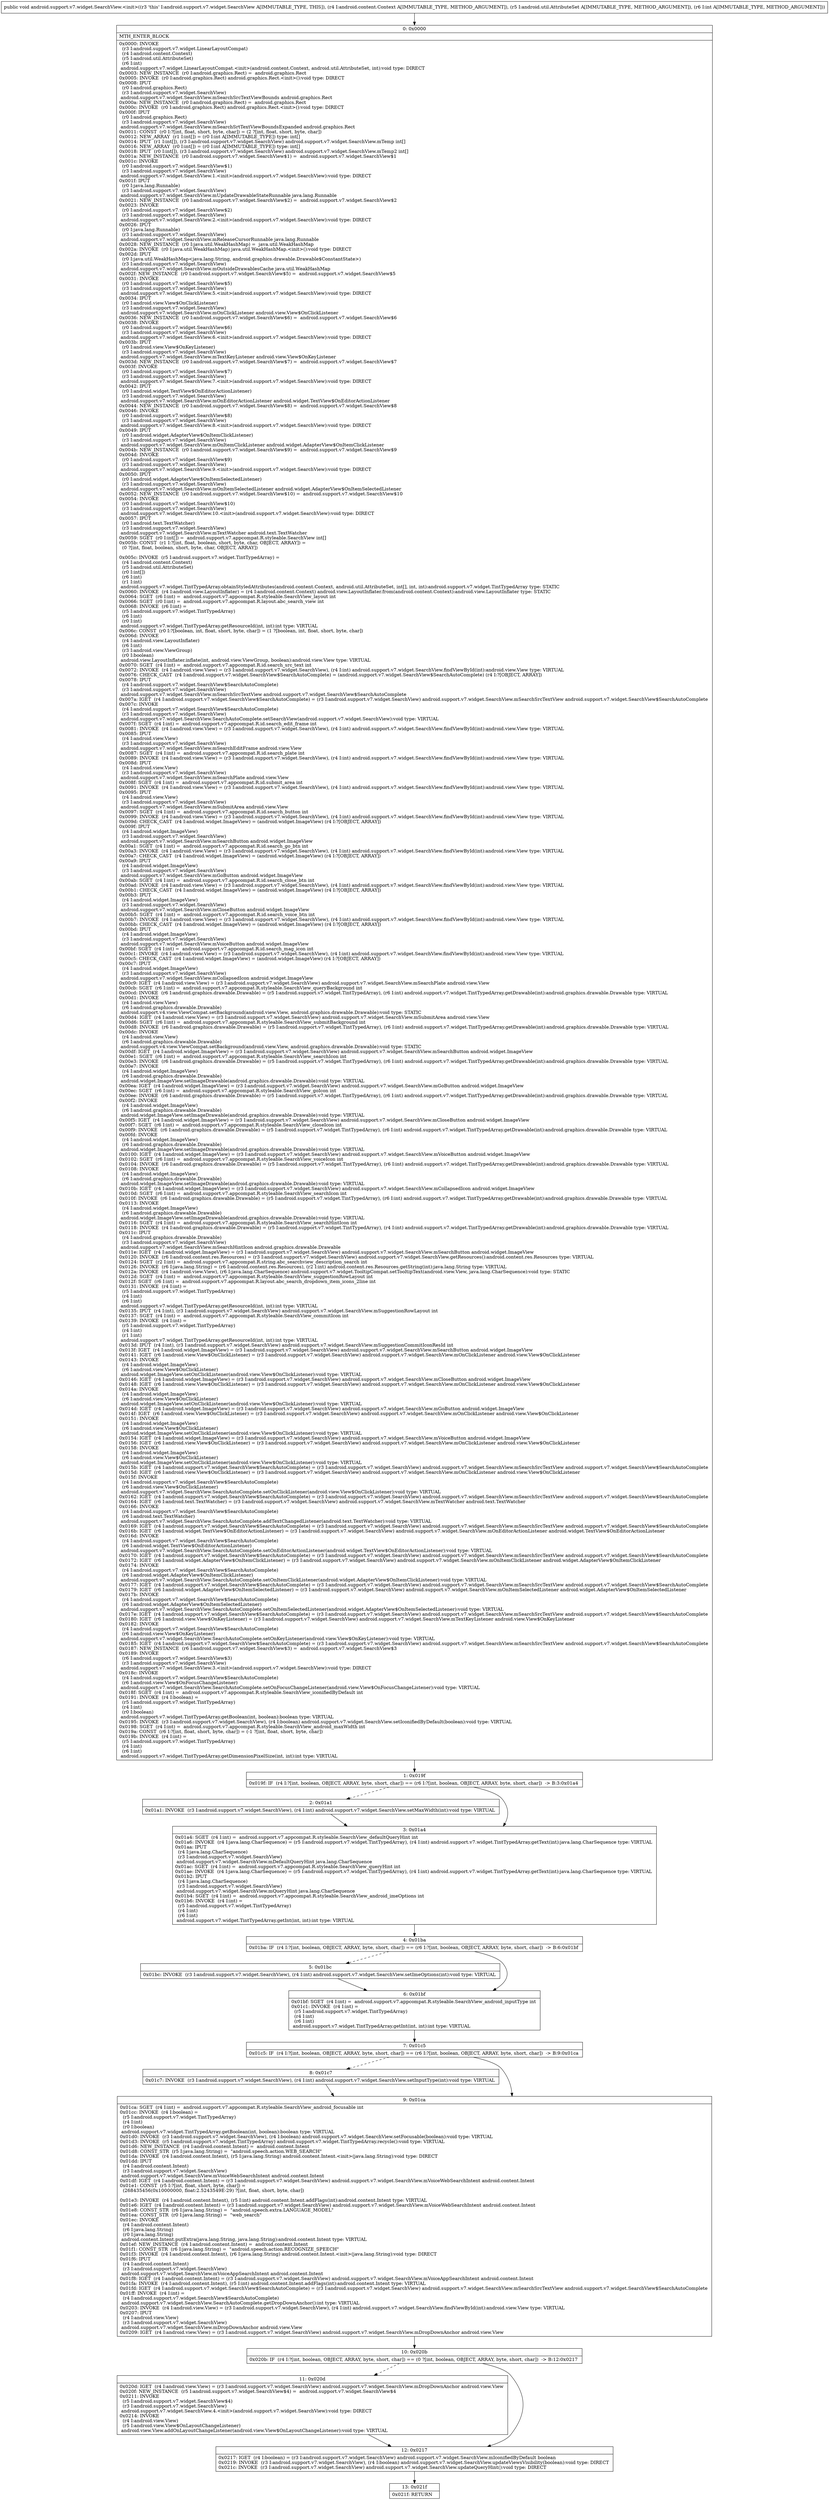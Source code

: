 digraph "CFG forandroid.support.v7.widget.SearchView.\<init\>(Landroid\/content\/Context;Landroid\/util\/AttributeSet;I)V" {
Node_0 [shape=record,label="{0\:\ 0x0000|MTH_ENTER_BLOCK\l|0x0000: INVOKE  \l  (r3 I:android.support.v7.widget.LinearLayoutCompat)\l  (r4 I:android.content.Context)\l  (r5 I:android.util.AttributeSet)\l  (r6 I:int)\l android.support.v7.widget.LinearLayoutCompat.\<init\>(android.content.Context, android.util.AttributeSet, int):void type: DIRECT \l0x0003: NEW_INSTANCE  (r0 I:android.graphics.Rect) =  android.graphics.Rect \l0x0005: INVOKE  (r0 I:android.graphics.Rect) android.graphics.Rect.\<init\>():void type: DIRECT \l0x0008: IPUT  \l  (r0 I:android.graphics.Rect)\l  (r3 I:android.support.v7.widget.SearchView)\l android.support.v7.widget.SearchView.mSearchSrcTextViewBounds android.graphics.Rect \l0x000a: NEW_INSTANCE  (r0 I:android.graphics.Rect) =  android.graphics.Rect \l0x000c: INVOKE  (r0 I:android.graphics.Rect) android.graphics.Rect.\<init\>():void type: DIRECT \l0x000f: IPUT  \l  (r0 I:android.graphics.Rect)\l  (r3 I:android.support.v7.widget.SearchView)\l android.support.v7.widget.SearchView.mSearchSrtTextViewBoundsExpanded android.graphics.Rect \l0x0011: CONST  (r0 I:?[int, float, short, byte, char]) = (2 ?[int, float, short, byte, char]) \l0x0012: NEW_ARRAY  (r1 I:int[]) = (r0 I:int A[IMMUTABLE_TYPE]) type: int[] \l0x0014: IPUT  (r1 I:int[]), (r3 I:android.support.v7.widget.SearchView) android.support.v7.widget.SearchView.mTemp int[] \l0x0016: NEW_ARRAY  (r0 I:int[]) = (r0 I:int A[IMMUTABLE_TYPE]) type: int[] \l0x0018: IPUT  (r0 I:int[]), (r3 I:android.support.v7.widget.SearchView) android.support.v7.widget.SearchView.mTemp2 int[] \l0x001a: NEW_INSTANCE  (r0 I:android.support.v7.widget.SearchView$1) =  android.support.v7.widget.SearchView$1 \l0x001c: INVOKE  \l  (r0 I:android.support.v7.widget.SearchView$1)\l  (r3 I:android.support.v7.widget.SearchView)\l android.support.v7.widget.SearchView.1.\<init\>(android.support.v7.widget.SearchView):void type: DIRECT \l0x001f: IPUT  \l  (r0 I:java.lang.Runnable)\l  (r3 I:android.support.v7.widget.SearchView)\l android.support.v7.widget.SearchView.mUpdateDrawableStateRunnable java.lang.Runnable \l0x0021: NEW_INSTANCE  (r0 I:android.support.v7.widget.SearchView$2) =  android.support.v7.widget.SearchView$2 \l0x0023: INVOKE  \l  (r0 I:android.support.v7.widget.SearchView$2)\l  (r3 I:android.support.v7.widget.SearchView)\l android.support.v7.widget.SearchView.2.\<init\>(android.support.v7.widget.SearchView):void type: DIRECT \l0x0026: IPUT  \l  (r0 I:java.lang.Runnable)\l  (r3 I:android.support.v7.widget.SearchView)\l android.support.v7.widget.SearchView.mReleaseCursorRunnable java.lang.Runnable \l0x0028: NEW_INSTANCE  (r0 I:java.util.WeakHashMap) =  java.util.WeakHashMap \l0x002a: INVOKE  (r0 I:java.util.WeakHashMap) java.util.WeakHashMap.\<init\>():void type: DIRECT \l0x002d: IPUT  \l  (r0 I:java.util.WeakHashMap\<java.lang.String, android.graphics.drawable.Drawable$ConstantState\>)\l  (r3 I:android.support.v7.widget.SearchView)\l android.support.v7.widget.SearchView.mOutsideDrawablesCache java.util.WeakHashMap \l0x002f: NEW_INSTANCE  (r0 I:android.support.v7.widget.SearchView$5) =  android.support.v7.widget.SearchView$5 \l0x0031: INVOKE  \l  (r0 I:android.support.v7.widget.SearchView$5)\l  (r3 I:android.support.v7.widget.SearchView)\l android.support.v7.widget.SearchView.5.\<init\>(android.support.v7.widget.SearchView):void type: DIRECT \l0x0034: IPUT  \l  (r0 I:android.view.View$OnClickListener)\l  (r3 I:android.support.v7.widget.SearchView)\l android.support.v7.widget.SearchView.mOnClickListener android.view.View$OnClickListener \l0x0036: NEW_INSTANCE  (r0 I:android.support.v7.widget.SearchView$6) =  android.support.v7.widget.SearchView$6 \l0x0038: INVOKE  \l  (r0 I:android.support.v7.widget.SearchView$6)\l  (r3 I:android.support.v7.widget.SearchView)\l android.support.v7.widget.SearchView.6.\<init\>(android.support.v7.widget.SearchView):void type: DIRECT \l0x003b: IPUT  \l  (r0 I:android.view.View$OnKeyListener)\l  (r3 I:android.support.v7.widget.SearchView)\l android.support.v7.widget.SearchView.mTextKeyListener android.view.View$OnKeyListener \l0x003d: NEW_INSTANCE  (r0 I:android.support.v7.widget.SearchView$7) =  android.support.v7.widget.SearchView$7 \l0x003f: INVOKE  \l  (r0 I:android.support.v7.widget.SearchView$7)\l  (r3 I:android.support.v7.widget.SearchView)\l android.support.v7.widget.SearchView.7.\<init\>(android.support.v7.widget.SearchView):void type: DIRECT \l0x0042: IPUT  \l  (r0 I:android.widget.TextView$OnEditorActionListener)\l  (r3 I:android.support.v7.widget.SearchView)\l android.support.v7.widget.SearchView.mOnEditorActionListener android.widget.TextView$OnEditorActionListener \l0x0044: NEW_INSTANCE  (r0 I:android.support.v7.widget.SearchView$8) =  android.support.v7.widget.SearchView$8 \l0x0046: INVOKE  \l  (r0 I:android.support.v7.widget.SearchView$8)\l  (r3 I:android.support.v7.widget.SearchView)\l android.support.v7.widget.SearchView.8.\<init\>(android.support.v7.widget.SearchView):void type: DIRECT \l0x0049: IPUT  \l  (r0 I:android.widget.AdapterView$OnItemClickListener)\l  (r3 I:android.support.v7.widget.SearchView)\l android.support.v7.widget.SearchView.mOnItemClickListener android.widget.AdapterView$OnItemClickListener \l0x004b: NEW_INSTANCE  (r0 I:android.support.v7.widget.SearchView$9) =  android.support.v7.widget.SearchView$9 \l0x004d: INVOKE  \l  (r0 I:android.support.v7.widget.SearchView$9)\l  (r3 I:android.support.v7.widget.SearchView)\l android.support.v7.widget.SearchView.9.\<init\>(android.support.v7.widget.SearchView):void type: DIRECT \l0x0050: IPUT  \l  (r0 I:android.widget.AdapterView$OnItemSelectedListener)\l  (r3 I:android.support.v7.widget.SearchView)\l android.support.v7.widget.SearchView.mOnItemSelectedListener android.widget.AdapterView$OnItemSelectedListener \l0x0052: NEW_INSTANCE  (r0 I:android.support.v7.widget.SearchView$10) =  android.support.v7.widget.SearchView$10 \l0x0054: INVOKE  \l  (r0 I:android.support.v7.widget.SearchView$10)\l  (r3 I:android.support.v7.widget.SearchView)\l android.support.v7.widget.SearchView.10.\<init\>(android.support.v7.widget.SearchView):void type: DIRECT \l0x0057: IPUT  \l  (r0 I:android.text.TextWatcher)\l  (r3 I:android.support.v7.widget.SearchView)\l android.support.v7.widget.SearchView.mTextWatcher android.text.TextWatcher \l0x0059: SGET  (r0 I:int[]) =  android.support.v7.appcompat.R.styleable.SearchView int[] \l0x005b: CONST  (r1 I:?[int, float, boolean, short, byte, char, OBJECT, ARRAY]) = \l  (0 ?[int, float, boolean, short, byte, char, OBJECT, ARRAY])\l \l0x005c: INVOKE  (r5 I:android.support.v7.widget.TintTypedArray) = \l  (r4 I:android.content.Context)\l  (r5 I:android.util.AttributeSet)\l  (r0 I:int[])\l  (r6 I:int)\l  (r1 I:int)\l android.support.v7.widget.TintTypedArray.obtainStyledAttributes(android.content.Context, android.util.AttributeSet, int[], int, int):android.support.v7.widget.TintTypedArray type: STATIC \l0x0060: INVOKE  (r4 I:android.view.LayoutInflater) = (r4 I:android.content.Context) android.view.LayoutInflater.from(android.content.Context):android.view.LayoutInflater type: STATIC \l0x0064: SGET  (r6 I:int) =  android.support.v7.appcompat.R.styleable.SearchView_layout int \l0x0066: SGET  (r0 I:int) =  android.support.v7.appcompat.R.layout.abc_search_view int \l0x0068: INVOKE  (r6 I:int) = \l  (r5 I:android.support.v7.widget.TintTypedArray)\l  (r6 I:int)\l  (r0 I:int)\l android.support.v7.widget.TintTypedArray.getResourceId(int, int):int type: VIRTUAL \l0x006c: CONST  (r0 I:?[boolean, int, float, short, byte, char]) = (1 ?[boolean, int, float, short, byte, char]) \l0x006d: INVOKE  \l  (r4 I:android.view.LayoutInflater)\l  (r6 I:int)\l  (r3 I:android.view.ViewGroup)\l  (r0 I:boolean)\l android.view.LayoutInflater.inflate(int, android.view.ViewGroup, boolean):android.view.View type: VIRTUAL \l0x0070: SGET  (r4 I:int) =  android.support.v7.appcompat.R.id.search_src_text int \l0x0072: INVOKE  (r4 I:android.view.View) = (r3 I:android.support.v7.widget.SearchView), (r4 I:int) android.support.v7.widget.SearchView.findViewById(int):android.view.View type: VIRTUAL \l0x0076: CHECK_CAST  (r4 I:android.support.v7.widget.SearchView$SearchAutoComplete) = (android.support.v7.widget.SearchView$SearchAutoComplete) (r4 I:?[OBJECT, ARRAY]) \l0x0078: IPUT  \l  (r4 I:android.support.v7.widget.SearchView$SearchAutoComplete)\l  (r3 I:android.support.v7.widget.SearchView)\l android.support.v7.widget.SearchView.mSearchSrcTextView android.support.v7.widget.SearchView$SearchAutoComplete \l0x007a: IGET  (r4 I:android.support.v7.widget.SearchView$SearchAutoComplete) = (r3 I:android.support.v7.widget.SearchView) android.support.v7.widget.SearchView.mSearchSrcTextView android.support.v7.widget.SearchView$SearchAutoComplete \l0x007c: INVOKE  \l  (r4 I:android.support.v7.widget.SearchView$SearchAutoComplete)\l  (r3 I:android.support.v7.widget.SearchView)\l android.support.v7.widget.SearchView.SearchAutoComplete.setSearchView(android.support.v7.widget.SearchView):void type: VIRTUAL \l0x007f: SGET  (r4 I:int) =  android.support.v7.appcompat.R.id.search_edit_frame int \l0x0081: INVOKE  (r4 I:android.view.View) = (r3 I:android.support.v7.widget.SearchView), (r4 I:int) android.support.v7.widget.SearchView.findViewById(int):android.view.View type: VIRTUAL \l0x0085: IPUT  \l  (r4 I:android.view.View)\l  (r3 I:android.support.v7.widget.SearchView)\l android.support.v7.widget.SearchView.mSearchEditFrame android.view.View \l0x0087: SGET  (r4 I:int) =  android.support.v7.appcompat.R.id.search_plate int \l0x0089: INVOKE  (r4 I:android.view.View) = (r3 I:android.support.v7.widget.SearchView), (r4 I:int) android.support.v7.widget.SearchView.findViewById(int):android.view.View type: VIRTUAL \l0x008d: IPUT  \l  (r4 I:android.view.View)\l  (r3 I:android.support.v7.widget.SearchView)\l android.support.v7.widget.SearchView.mSearchPlate android.view.View \l0x008f: SGET  (r4 I:int) =  android.support.v7.appcompat.R.id.submit_area int \l0x0091: INVOKE  (r4 I:android.view.View) = (r3 I:android.support.v7.widget.SearchView), (r4 I:int) android.support.v7.widget.SearchView.findViewById(int):android.view.View type: VIRTUAL \l0x0095: IPUT  \l  (r4 I:android.view.View)\l  (r3 I:android.support.v7.widget.SearchView)\l android.support.v7.widget.SearchView.mSubmitArea android.view.View \l0x0097: SGET  (r4 I:int) =  android.support.v7.appcompat.R.id.search_button int \l0x0099: INVOKE  (r4 I:android.view.View) = (r3 I:android.support.v7.widget.SearchView), (r4 I:int) android.support.v7.widget.SearchView.findViewById(int):android.view.View type: VIRTUAL \l0x009d: CHECK_CAST  (r4 I:android.widget.ImageView) = (android.widget.ImageView) (r4 I:?[OBJECT, ARRAY]) \l0x009f: IPUT  \l  (r4 I:android.widget.ImageView)\l  (r3 I:android.support.v7.widget.SearchView)\l android.support.v7.widget.SearchView.mSearchButton android.widget.ImageView \l0x00a1: SGET  (r4 I:int) =  android.support.v7.appcompat.R.id.search_go_btn int \l0x00a3: INVOKE  (r4 I:android.view.View) = (r3 I:android.support.v7.widget.SearchView), (r4 I:int) android.support.v7.widget.SearchView.findViewById(int):android.view.View type: VIRTUAL \l0x00a7: CHECK_CAST  (r4 I:android.widget.ImageView) = (android.widget.ImageView) (r4 I:?[OBJECT, ARRAY]) \l0x00a9: IPUT  \l  (r4 I:android.widget.ImageView)\l  (r3 I:android.support.v7.widget.SearchView)\l android.support.v7.widget.SearchView.mGoButton android.widget.ImageView \l0x00ab: SGET  (r4 I:int) =  android.support.v7.appcompat.R.id.search_close_btn int \l0x00ad: INVOKE  (r4 I:android.view.View) = (r3 I:android.support.v7.widget.SearchView), (r4 I:int) android.support.v7.widget.SearchView.findViewById(int):android.view.View type: VIRTUAL \l0x00b1: CHECK_CAST  (r4 I:android.widget.ImageView) = (android.widget.ImageView) (r4 I:?[OBJECT, ARRAY]) \l0x00b3: IPUT  \l  (r4 I:android.widget.ImageView)\l  (r3 I:android.support.v7.widget.SearchView)\l android.support.v7.widget.SearchView.mCloseButton android.widget.ImageView \l0x00b5: SGET  (r4 I:int) =  android.support.v7.appcompat.R.id.search_voice_btn int \l0x00b7: INVOKE  (r4 I:android.view.View) = (r3 I:android.support.v7.widget.SearchView), (r4 I:int) android.support.v7.widget.SearchView.findViewById(int):android.view.View type: VIRTUAL \l0x00bb: CHECK_CAST  (r4 I:android.widget.ImageView) = (android.widget.ImageView) (r4 I:?[OBJECT, ARRAY]) \l0x00bd: IPUT  \l  (r4 I:android.widget.ImageView)\l  (r3 I:android.support.v7.widget.SearchView)\l android.support.v7.widget.SearchView.mVoiceButton android.widget.ImageView \l0x00bf: SGET  (r4 I:int) =  android.support.v7.appcompat.R.id.search_mag_icon int \l0x00c1: INVOKE  (r4 I:android.view.View) = (r3 I:android.support.v7.widget.SearchView), (r4 I:int) android.support.v7.widget.SearchView.findViewById(int):android.view.View type: VIRTUAL \l0x00c5: CHECK_CAST  (r4 I:android.widget.ImageView) = (android.widget.ImageView) (r4 I:?[OBJECT, ARRAY]) \l0x00c7: IPUT  \l  (r4 I:android.widget.ImageView)\l  (r3 I:android.support.v7.widget.SearchView)\l android.support.v7.widget.SearchView.mCollapsedIcon android.widget.ImageView \l0x00c9: IGET  (r4 I:android.view.View) = (r3 I:android.support.v7.widget.SearchView) android.support.v7.widget.SearchView.mSearchPlate android.view.View \l0x00cb: SGET  (r6 I:int) =  android.support.v7.appcompat.R.styleable.SearchView_queryBackground int \l0x00cd: INVOKE  (r6 I:android.graphics.drawable.Drawable) = (r5 I:android.support.v7.widget.TintTypedArray), (r6 I:int) android.support.v7.widget.TintTypedArray.getDrawable(int):android.graphics.drawable.Drawable type: VIRTUAL \l0x00d1: INVOKE  \l  (r4 I:android.view.View)\l  (r6 I:android.graphics.drawable.Drawable)\l android.support.v4.view.ViewCompat.setBackground(android.view.View, android.graphics.drawable.Drawable):void type: STATIC \l0x00d4: IGET  (r4 I:android.view.View) = (r3 I:android.support.v7.widget.SearchView) android.support.v7.widget.SearchView.mSubmitArea android.view.View \l0x00d6: SGET  (r6 I:int) =  android.support.v7.appcompat.R.styleable.SearchView_submitBackground int \l0x00d8: INVOKE  (r6 I:android.graphics.drawable.Drawable) = (r5 I:android.support.v7.widget.TintTypedArray), (r6 I:int) android.support.v7.widget.TintTypedArray.getDrawable(int):android.graphics.drawable.Drawable type: VIRTUAL \l0x00dc: INVOKE  \l  (r4 I:android.view.View)\l  (r6 I:android.graphics.drawable.Drawable)\l android.support.v4.view.ViewCompat.setBackground(android.view.View, android.graphics.drawable.Drawable):void type: STATIC \l0x00df: IGET  (r4 I:android.widget.ImageView) = (r3 I:android.support.v7.widget.SearchView) android.support.v7.widget.SearchView.mSearchButton android.widget.ImageView \l0x00e1: SGET  (r6 I:int) =  android.support.v7.appcompat.R.styleable.SearchView_searchIcon int \l0x00e3: INVOKE  (r6 I:android.graphics.drawable.Drawable) = (r5 I:android.support.v7.widget.TintTypedArray), (r6 I:int) android.support.v7.widget.TintTypedArray.getDrawable(int):android.graphics.drawable.Drawable type: VIRTUAL \l0x00e7: INVOKE  \l  (r4 I:android.widget.ImageView)\l  (r6 I:android.graphics.drawable.Drawable)\l android.widget.ImageView.setImageDrawable(android.graphics.drawable.Drawable):void type: VIRTUAL \l0x00ea: IGET  (r4 I:android.widget.ImageView) = (r3 I:android.support.v7.widget.SearchView) android.support.v7.widget.SearchView.mGoButton android.widget.ImageView \l0x00ec: SGET  (r6 I:int) =  android.support.v7.appcompat.R.styleable.SearchView_goIcon int \l0x00ee: INVOKE  (r6 I:android.graphics.drawable.Drawable) = (r5 I:android.support.v7.widget.TintTypedArray), (r6 I:int) android.support.v7.widget.TintTypedArray.getDrawable(int):android.graphics.drawable.Drawable type: VIRTUAL \l0x00f2: INVOKE  \l  (r4 I:android.widget.ImageView)\l  (r6 I:android.graphics.drawable.Drawable)\l android.widget.ImageView.setImageDrawable(android.graphics.drawable.Drawable):void type: VIRTUAL \l0x00f5: IGET  (r4 I:android.widget.ImageView) = (r3 I:android.support.v7.widget.SearchView) android.support.v7.widget.SearchView.mCloseButton android.widget.ImageView \l0x00f7: SGET  (r6 I:int) =  android.support.v7.appcompat.R.styleable.SearchView_closeIcon int \l0x00f9: INVOKE  (r6 I:android.graphics.drawable.Drawable) = (r5 I:android.support.v7.widget.TintTypedArray), (r6 I:int) android.support.v7.widget.TintTypedArray.getDrawable(int):android.graphics.drawable.Drawable type: VIRTUAL \l0x00fd: INVOKE  \l  (r4 I:android.widget.ImageView)\l  (r6 I:android.graphics.drawable.Drawable)\l android.widget.ImageView.setImageDrawable(android.graphics.drawable.Drawable):void type: VIRTUAL \l0x0100: IGET  (r4 I:android.widget.ImageView) = (r3 I:android.support.v7.widget.SearchView) android.support.v7.widget.SearchView.mVoiceButton android.widget.ImageView \l0x0102: SGET  (r6 I:int) =  android.support.v7.appcompat.R.styleable.SearchView_voiceIcon int \l0x0104: INVOKE  (r6 I:android.graphics.drawable.Drawable) = (r5 I:android.support.v7.widget.TintTypedArray), (r6 I:int) android.support.v7.widget.TintTypedArray.getDrawable(int):android.graphics.drawable.Drawable type: VIRTUAL \l0x0108: INVOKE  \l  (r4 I:android.widget.ImageView)\l  (r6 I:android.graphics.drawable.Drawable)\l android.widget.ImageView.setImageDrawable(android.graphics.drawable.Drawable):void type: VIRTUAL \l0x010b: IGET  (r4 I:android.widget.ImageView) = (r3 I:android.support.v7.widget.SearchView) android.support.v7.widget.SearchView.mCollapsedIcon android.widget.ImageView \l0x010d: SGET  (r6 I:int) =  android.support.v7.appcompat.R.styleable.SearchView_searchIcon int \l0x010f: INVOKE  (r6 I:android.graphics.drawable.Drawable) = (r5 I:android.support.v7.widget.TintTypedArray), (r6 I:int) android.support.v7.widget.TintTypedArray.getDrawable(int):android.graphics.drawable.Drawable type: VIRTUAL \l0x0113: INVOKE  \l  (r4 I:android.widget.ImageView)\l  (r6 I:android.graphics.drawable.Drawable)\l android.widget.ImageView.setImageDrawable(android.graphics.drawable.Drawable):void type: VIRTUAL \l0x0116: SGET  (r4 I:int) =  android.support.v7.appcompat.R.styleable.SearchView_searchHintIcon int \l0x0118: INVOKE  (r4 I:android.graphics.drawable.Drawable) = (r5 I:android.support.v7.widget.TintTypedArray), (r4 I:int) android.support.v7.widget.TintTypedArray.getDrawable(int):android.graphics.drawable.Drawable type: VIRTUAL \l0x011c: IPUT  \l  (r4 I:android.graphics.drawable.Drawable)\l  (r3 I:android.support.v7.widget.SearchView)\l android.support.v7.widget.SearchView.mSearchHintIcon android.graphics.drawable.Drawable \l0x011e: IGET  (r4 I:android.widget.ImageView) = (r3 I:android.support.v7.widget.SearchView) android.support.v7.widget.SearchView.mSearchButton android.widget.ImageView \l0x0120: INVOKE  (r6 I:android.content.res.Resources) = (r3 I:android.support.v7.widget.SearchView) android.support.v7.widget.SearchView.getResources():android.content.res.Resources type: VIRTUAL \l0x0124: SGET  (r2 I:int) =  android.support.v7.appcompat.R.string.abc_searchview_description_search int \l0x0126: INVOKE  (r6 I:java.lang.String) = (r6 I:android.content.res.Resources), (r2 I:int) android.content.res.Resources.getString(int):java.lang.String type: VIRTUAL \l0x012a: INVOKE  (r4 I:android.view.View), (r6 I:java.lang.CharSequence) android.support.v7.widget.TooltipCompat.setTooltipText(android.view.View, java.lang.CharSequence):void type: STATIC \l0x012d: SGET  (r4 I:int) =  android.support.v7.appcompat.R.styleable.SearchView_suggestionRowLayout int \l0x012f: SGET  (r6 I:int) =  android.support.v7.appcompat.R.layout.abc_search_dropdown_item_icons_2line int \l0x0131: INVOKE  (r4 I:int) = \l  (r5 I:android.support.v7.widget.TintTypedArray)\l  (r4 I:int)\l  (r6 I:int)\l android.support.v7.widget.TintTypedArray.getResourceId(int, int):int type: VIRTUAL \l0x0135: IPUT  (r4 I:int), (r3 I:android.support.v7.widget.SearchView) android.support.v7.widget.SearchView.mSuggestionRowLayout int \l0x0137: SGET  (r4 I:int) =  android.support.v7.appcompat.R.styleable.SearchView_commitIcon int \l0x0139: INVOKE  (r4 I:int) = \l  (r5 I:android.support.v7.widget.TintTypedArray)\l  (r4 I:int)\l  (r1 I:int)\l android.support.v7.widget.TintTypedArray.getResourceId(int, int):int type: VIRTUAL \l0x013d: IPUT  (r4 I:int), (r3 I:android.support.v7.widget.SearchView) android.support.v7.widget.SearchView.mSuggestionCommitIconResId int \l0x013f: IGET  (r4 I:android.widget.ImageView) = (r3 I:android.support.v7.widget.SearchView) android.support.v7.widget.SearchView.mSearchButton android.widget.ImageView \l0x0141: IGET  (r6 I:android.view.View$OnClickListener) = (r3 I:android.support.v7.widget.SearchView) android.support.v7.widget.SearchView.mOnClickListener android.view.View$OnClickListener \l0x0143: INVOKE  \l  (r4 I:android.widget.ImageView)\l  (r6 I:android.view.View$OnClickListener)\l android.widget.ImageView.setOnClickListener(android.view.View$OnClickListener):void type: VIRTUAL \l0x0146: IGET  (r4 I:android.widget.ImageView) = (r3 I:android.support.v7.widget.SearchView) android.support.v7.widget.SearchView.mCloseButton android.widget.ImageView \l0x0148: IGET  (r6 I:android.view.View$OnClickListener) = (r3 I:android.support.v7.widget.SearchView) android.support.v7.widget.SearchView.mOnClickListener android.view.View$OnClickListener \l0x014a: INVOKE  \l  (r4 I:android.widget.ImageView)\l  (r6 I:android.view.View$OnClickListener)\l android.widget.ImageView.setOnClickListener(android.view.View$OnClickListener):void type: VIRTUAL \l0x014d: IGET  (r4 I:android.widget.ImageView) = (r3 I:android.support.v7.widget.SearchView) android.support.v7.widget.SearchView.mGoButton android.widget.ImageView \l0x014f: IGET  (r6 I:android.view.View$OnClickListener) = (r3 I:android.support.v7.widget.SearchView) android.support.v7.widget.SearchView.mOnClickListener android.view.View$OnClickListener \l0x0151: INVOKE  \l  (r4 I:android.widget.ImageView)\l  (r6 I:android.view.View$OnClickListener)\l android.widget.ImageView.setOnClickListener(android.view.View$OnClickListener):void type: VIRTUAL \l0x0154: IGET  (r4 I:android.widget.ImageView) = (r3 I:android.support.v7.widget.SearchView) android.support.v7.widget.SearchView.mVoiceButton android.widget.ImageView \l0x0156: IGET  (r6 I:android.view.View$OnClickListener) = (r3 I:android.support.v7.widget.SearchView) android.support.v7.widget.SearchView.mOnClickListener android.view.View$OnClickListener \l0x0158: INVOKE  \l  (r4 I:android.widget.ImageView)\l  (r6 I:android.view.View$OnClickListener)\l android.widget.ImageView.setOnClickListener(android.view.View$OnClickListener):void type: VIRTUAL \l0x015b: IGET  (r4 I:android.support.v7.widget.SearchView$SearchAutoComplete) = (r3 I:android.support.v7.widget.SearchView) android.support.v7.widget.SearchView.mSearchSrcTextView android.support.v7.widget.SearchView$SearchAutoComplete \l0x015d: IGET  (r6 I:android.view.View$OnClickListener) = (r3 I:android.support.v7.widget.SearchView) android.support.v7.widget.SearchView.mOnClickListener android.view.View$OnClickListener \l0x015f: INVOKE  \l  (r4 I:android.support.v7.widget.SearchView$SearchAutoComplete)\l  (r6 I:android.view.View$OnClickListener)\l android.support.v7.widget.SearchView.SearchAutoComplete.setOnClickListener(android.view.View$OnClickListener):void type: VIRTUAL \l0x0162: IGET  (r4 I:android.support.v7.widget.SearchView$SearchAutoComplete) = (r3 I:android.support.v7.widget.SearchView) android.support.v7.widget.SearchView.mSearchSrcTextView android.support.v7.widget.SearchView$SearchAutoComplete \l0x0164: IGET  (r6 I:android.text.TextWatcher) = (r3 I:android.support.v7.widget.SearchView) android.support.v7.widget.SearchView.mTextWatcher android.text.TextWatcher \l0x0166: INVOKE  \l  (r4 I:android.support.v7.widget.SearchView$SearchAutoComplete)\l  (r6 I:android.text.TextWatcher)\l android.support.v7.widget.SearchView.SearchAutoComplete.addTextChangedListener(android.text.TextWatcher):void type: VIRTUAL \l0x0169: IGET  (r4 I:android.support.v7.widget.SearchView$SearchAutoComplete) = (r3 I:android.support.v7.widget.SearchView) android.support.v7.widget.SearchView.mSearchSrcTextView android.support.v7.widget.SearchView$SearchAutoComplete \l0x016b: IGET  (r6 I:android.widget.TextView$OnEditorActionListener) = (r3 I:android.support.v7.widget.SearchView) android.support.v7.widget.SearchView.mOnEditorActionListener android.widget.TextView$OnEditorActionListener \l0x016d: INVOKE  \l  (r4 I:android.support.v7.widget.SearchView$SearchAutoComplete)\l  (r6 I:android.widget.TextView$OnEditorActionListener)\l android.support.v7.widget.SearchView.SearchAutoComplete.setOnEditorActionListener(android.widget.TextView$OnEditorActionListener):void type: VIRTUAL \l0x0170: IGET  (r4 I:android.support.v7.widget.SearchView$SearchAutoComplete) = (r3 I:android.support.v7.widget.SearchView) android.support.v7.widget.SearchView.mSearchSrcTextView android.support.v7.widget.SearchView$SearchAutoComplete \l0x0172: IGET  (r6 I:android.widget.AdapterView$OnItemClickListener) = (r3 I:android.support.v7.widget.SearchView) android.support.v7.widget.SearchView.mOnItemClickListener android.widget.AdapterView$OnItemClickListener \l0x0174: INVOKE  \l  (r4 I:android.support.v7.widget.SearchView$SearchAutoComplete)\l  (r6 I:android.widget.AdapterView$OnItemClickListener)\l android.support.v7.widget.SearchView.SearchAutoComplete.setOnItemClickListener(android.widget.AdapterView$OnItemClickListener):void type: VIRTUAL \l0x0177: IGET  (r4 I:android.support.v7.widget.SearchView$SearchAutoComplete) = (r3 I:android.support.v7.widget.SearchView) android.support.v7.widget.SearchView.mSearchSrcTextView android.support.v7.widget.SearchView$SearchAutoComplete \l0x0179: IGET  (r6 I:android.widget.AdapterView$OnItemSelectedListener) = (r3 I:android.support.v7.widget.SearchView) android.support.v7.widget.SearchView.mOnItemSelectedListener android.widget.AdapterView$OnItemSelectedListener \l0x017b: INVOKE  \l  (r4 I:android.support.v7.widget.SearchView$SearchAutoComplete)\l  (r6 I:android.widget.AdapterView$OnItemSelectedListener)\l android.support.v7.widget.SearchView.SearchAutoComplete.setOnItemSelectedListener(android.widget.AdapterView$OnItemSelectedListener):void type: VIRTUAL \l0x017e: IGET  (r4 I:android.support.v7.widget.SearchView$SearchAutoComplete) = (r3 I:android.support.v7.widget.SearchView) android.support.v7.widget.SearchView.mSearchSrcTextView android.support.v7.widget.SearchView$SearchAutoComplete \l0x0180: IGET  (r6 I:android.view.View$OnKeyListener) = (r3 I:android.support.v7.widget.SearchView) android.support.v7.widget.SearchView.mTextKeyListener android.view.View$OnKeyListener \l0x0182: INVOKE  \l  (r4 I:android.support.v7.widget.SearchView$SearchAutoComplete)\l  (r6 I:android.view.View$OnKeyListener)\l android.support.v7.widget.SearchView.SearchAutoComplete.setOnKeyListener(android.view.View$OnKeyListener):void type: VIRTUAL \l0x0185: IGET  (r4 I:android.support.v7.widget.SearchView$SearchAutoComplete) = (r3 I:android.support.v7.widget.SearchView) android.support.v7.widget.SearchView.mSearchSrcTextView android.support.v7.widget.SearchView$SearchAutoComplete \l0x0187: NEW_INSTANCE  (r6 I:android.support.v7.widget.SearchView$3) =  android.support.v7.widget.SearchView$3 \l0x0189: INVOKE  \l  (r6 I:android.support.v7.widget.SearchView$3)\l  (r3 I:android.support.v7.widget.SearchView)\l android.support.v7.widget.SearchView.3.\<init\>(android.support.v7.widget.SearchView):void type: DIRECT \l0x018c: INVOKE  \l  (r4 I:android.support.v7.widget.SearchView$SearchAutoComplete)\l  (r6 I:android.view.View$OnFocusChangeListener)\l android.support.v7.widget.SearchView.SearchAutoComplete.setOnFocusChangeListener(android.view.View$OnFocusChangeListener):void type: VIRTUAL \l0x018f: SGET  (r4 I:int) =  android.support.v7.appcompat.R.styleable.SearchView_iconifiedByDefault int \l0x0191: INVOKE  (r4 I:boolean) = \l  (r5 I:android.support.v7.widget.TintTypedArray)\l  (r4 I:int)\l  (r0 I:boolean)\l android.support.v7.widget.TintTypedArray.getBoolean(int, boolean):boolean type: VIRTUAL \l0x0195: INVOKE  (r3 I:android.support.v7.widget.SearchView), (r4 I:boolean) android.support.v7.widget.SearchView.setIconifiedByDefault(boolean):void type: VIRTUAL \l0x0198: SGET  (r4 I:int) =  android.support.v7.appcompat.R.styleable.SearchView_android_maxWidth int \l0x019a: CONST  (r6 I:?[int, float, short, byte, char]) = (\-1 ?[int, float, short, byte, char]) \l0x019b: INVOKE  (r4 I:int) = \l  (r5 I:android.support.v7.widget.TintTypedArray)\l  (r4 I:int)\l  (r6 I:int)\l android.support.v7.widget.TintTypedArray.getDimensionPixelSize(int, int):int type: VIRTUAL \l}"];
Node_1 [shape=record,label="{1\:\ 0x019f|0x019f: IF  (r4 I:?[int, boolean, OBJECT, ARRAY, byte, short, char]) == (r6 I:?[int, boolean, OBJECT, ARRAY, byte, short, char])  \-\> B:3:0x01a4 \l}"];
Node_2 [shape=record,label="{2\:\ 0x01a1|0x01a1: INVOKE  (r3 I:android.support.v7.widget.SearchView), (r4 I:int) android.support.v7.widget.SearchView.setMaxWidth(int):void type: VIRTUAL \l}"];
Node_3 [shape=record,label="{3\:\ 0x01a4|0x01a4: SGET  (r4 I:int) =  android.support.v7.appcompat.R.styleable.SearchView_defaultQueryHint int \l0x01a6: INVOKE  (r4 I:java.lang.CharSequence) = (r5 I:android.support.v7.widget.TintTypedArray), (r4 I:int) android.support.v7.widget.TintTypedArray.getText(int):java.lang.CharSequence type: VIRTUAL \l0x01aa: IPUT  \l  (r4 I:java.lang.CharSequence)\l  (r3 I:android.support.v7.widget.SearchView)\l android.support.v7.widget.SearchView.mDefaultQueryHint java.lang.CharSequence \l0x01ac: SGET  (r4 I:int) =  android.support.v7.appcompat.R.styleable.SearchView_queryHint int \l0x01ae: INVOKE  (r4 I:java.lang.CharSequence) = (r5 I:android.support.v7.widget.TintTypedArray), (r4 I:int) android.support.v7.widget.TintTypedArray.getText(int):java.lang.CharSequence type: VIRTUAL \l0x01b2: IPUT  \l  (r4 I:java.lang.CharSequence)\l  (r3 I:android.support.v7.widget.SearchView)\l android.support.v7.widget.SearchView.mQueryHint java.lang.CharSequence \l0x01b4: SGET  (r4 I:int) =  android.support.v7.appcompat.R.styleable.SearchView_android_imeOptions int \l0x01b6: INVOKE  (r4 I:int) = \l  (r5 I:android.support.v7.widget.TintTypedArray)\l  (r4 I:int)\l  (r6 I:int)\l android.support.v7.widget.TintTypedArray.getInt(int, int):int type: VIRTUAL \l}"];
Node_4 [shape=record,label="{4\:\ 0x01ba|0x01ba: IF  (r4 I:?[int, boolean, OBJECT, ARRAY, byte, short, char]) == (r6 I:?[int, boolean, OBJECT, ARRAY, byte, short, char])  \-\> B:6:0x01bf \l}"];
Node_5 [shape=record,label="{5\:\ 0x01bc|0x01bc: INVOKE  (r3 I:android.support.v7.widget.SearchView), (r4 I:int) android.support.v7.widget.SearchView.setImeOptions(int):void type: VIRTUAL \l}"];
Node_6 [shape=record,label="{6\:\ 0x01bf|0x01bf: SGET  (r4 I:int) =  android.support.v7.appcompat.R.styleable.SearchView_android_inputType int \l0x01c1: INVOKE  (r4 I:int) = \l  (r5 I:android.support.v7.widget.TintTypedArray)\l  (r4 I:int)\l  (r6 I:int)\l android.support.v7.widget.TintTypedArray.getInt(int, int):int type: VIRTUAL \l}"];
Node_7 [shape=record,label="{7\:\ 0x01c5|0x01c5: IF  (r4 I:?[int, boolean, OBJECT, ARRAY, byte, short, char]) == (r6 I:?[int, boolean, OBJECT, ARRAY, byte, short, char])  \-\> B:9:0x01ca \l}"];
Node_8 [shape=record,label="{8\:\ 0x01c7|0x01c7: INVOKE  (r3 I:android.support.v7.widget.SearchView), (r4 I:int) android.support.v7.widget.SearchView.setInputType(int):void type: VIRTUAL \l}"];
Node_9 [shape=record,label="{9\:\ 0x01ca|0x01ca: SGET  (r4 I:int) =  android.support.v7.appcompat.R.styleable.SearchView_android_focusable int \l0x01cc: INVOKE  (r4 I:boolean) = \l  (r5 I:android.support.v7.widget.TintTypedArray)\l  (r4 I:int)\l  (r0 I:boolean)\l android.support.v7.widget.TintTypedArray.getBoolean(int, boolean):boolean type: VIRTUAL \l0x01d0: INVOKE  (r3 I:android.support.v7.widget.SearchView), (r4 I:boolean) android.support.v7.widget.SearchView.setFocusable(boolean):void type: VIRTUAL \l0x01d3: INVOKE  (r5 I:android.support.v7.widget.TintTypedArray) android.support.v7.widget.TintTypedArray.recycle():void type: VIRTUAL \l0x01d6: NEW_INSTANCE  (r4 I:android.content.Intent) =  android.content.Intent \l0x01d8: CONST_STR  (r5 I:java.lang.String) =  \"android.speech.action.WEB_SEARCH\" \l0x01da: INVOKE  (r4 I:android.content.Intent), (r5 I:java.lang.String) android.content.Intent.\<init\>(java.lang.String):void type: DIRECT \l0x01dd: IPUT  \l  (r4 I:android.content.Intent)\l  (r3 I:android.support.v7.widget.SearchView)\l android.support.v7.widget.SearchView.mVoiceWebSearchIntent android.content.Intent \l0x01df: IGET  (r4 I:android.content.Intent) = (r3 I:android.support.v7.widget.SearchView) android.support.v7.widget.SearchView.mVoiceWebSearchIntent android.content.Intent \l0x01e1: CONST  (r5 I:?[int, float, short, byte, char]) = \l  (268435456(0x10000000, float:2.5243549E\-29) ?[int, float, short, byte, char])\l \l0x01e3: INVOKE  (r4 I:android.content.Intent), (r5 I:int) android.content.Intent.addFlags(int):android.content.Intent type: VIRTUAL \l0x01e6: IGET  (r4 I:android.content.Intent) = (r3 I:android.support.v7.widget.SearchView) android.support.v7.widget.SearchView.mVoiceWebSearchIntent android.content.Intent \l0x01e8: CONST_STR  (r6 I:java.lang.String) =  \"android.speech.extra.LANGUAGE_MODEL\" \l0x01ea: CONST_STR  (r0 I:java.lang.String) =  \"web_search\" \l0x01ec: INVOKE  \l  (r4 I:android.content.Intent)\l  (r6 I:java.lang.String)\l  (r0 I:java.lang.String)\l android.content.Intent.putExtra(java.lang.String, java.lang.String):android.content.Intent type: VIRTUAL \l0x01ef: NEW_INSTANCE  (r4 I:android.content.Intent) =  android.content.Intent \l0x01f1: CONST_STR  (r6 I:java.lang.String) =  \"android.speech.action.RECOGNIZE_SPEECH\" \l0x01f3: INVOKE  (r4 I:android.content.Intent), (r6 I:java.lang.String) android.content.Intent.\<init\>(java.lang.String):void type: DIRECT \l0x01f6: IPUT  \l  (r4 I:android.content.Intent)\l  (r3 I:android.support.v7.widget.SearchView)\l android.support.v7.widget.SearchView.mVoiceAppSearchIntent android.content.Intent \l0x01f8: IGET  (r4 I:android.content.Intent) = (r3 I:android.support.v7.widget.SearchView) android.support.v7.widget.SearchView.mVoiceAppSearchIntent android.content.Intent \l0x01fa: INVOKE  (r4 I:android.content.Intent), (r5 I:int) android.content.Intent.addFlags(int):android.content.Intent type: VIRTUAL \l0x01fd: IGET  (r4 I:android.support.v7.widget.SearchView$SearchAutoComplete) = (r3 I:android.support.v7.widget.SearchView) android.support.v7.widget.SearchView.mSearchSrcTextView android.support.v7.widget.SearchView$SearchAutoComplete \l0x01ff: INVOKE  (r4 I:int) = \l  (r4 I:android.support.v7.widget.SearchView$SearchAutoComplete)\l android.support.v7.widget.SearchView.SearchAutoComplete.getDropDownAnchor():int type: VIRTUAL \l0x0203: INVOKE  (r4 I:android.view.View) = (r3 I:android.support.v7.widget.SearchView), (r4 I:int) android.support.v7.widget.SearchView.findViewById(int):android.view.View type: VIRTUAL \l0x0207: IPUT  \l  (r4 I:android.view.View)\l  (r3 I:android.support.v7.widget.SearchView)\l android.support.v7.widget.SearchView.mDropDownAnchor android.view.View \l0x0209: IGET  (r4 I:android.view.View) = (r3 I:android.support.v7.widget.SearchView) android.support.v7.widget.SearchView.mDropDownAnchor android.view.View \l}"];
Node_10 [shape=record,label="{10\:\ 0x020b|0x020b: IF  (r4 I:?[int, boolean, OBJECT, ARRAY, byte, short, char]) == (0 ?[int, boolean, OBJECT, ARRAY, byte, short, char])  \-\> B:12:0x0217 \l}"];
Node_11 [shape=record,label="{11\:\ 0x020d|0x020d: IGET  (r4 I:android.view.View) = (r3 I:android.support.v7.widget.SearchView) android.support.v7.widget.SearchView.mDropDownAnchor android.view.View \l0x020f: NEW_INSTANCE  (r5 I:android.support.v7.widget.SearchView$4) =  android.support.v7.widget.SearchView$4 \l0x0211: INVOKE  \l  (r5 I:android.support.v7.widget.SearchView$4)\l  (r3 I:android.support.v7.widget.SearchView)\l android.support.v7.widget.SearchView.4.\<init\>(android.support.v7.widget.SearchView):void type: DIRECT \l0x0214: INVOKE  \l  (r4 I:android.view.View)\l  (r5 I:android.view.View$OnLayoutChangeListener)\l android.view.View.addOnLayoutChangeListener(android.view.View$OnLayoutChangeListener):void type: VIRTUAL \l}"];
Node_12 [shape=record,label="{12\:\ 0x0217|0x0217: IGET  (r4 I:boolean) = (r3 I:android.support.v7.widget.SearchView) android.support.v7.widget.SearchView.mIconifiedByDefault boolean \l0x0219: INVOKE  (r3 I:android.support.v7.widget.SearchView), (r4 I:boolean) android.support.v7.widget.SearchView.updateViewsVisibility(boolean):void type: DIRECT \l0x021c: INVOKE  (r3 I:android.support.v7.widget.SearchView) android.support.v7.widget.SearchView.updateQueryHint():void type: DIRECT \l}"];
Node_13 [shape=record,label="{13\:\ 0x021f|0x021f: RETURN   \l}"];
MethodNode[shape=record,label="{public void android.support.v7.widget.SearchView.\<init\>((r3 'this' I:android.support.v7.widget.SearchView A[IMMUTABLE_TYPE, THIS]), (r4 I:android.content.Context A[IMMUTABLE_TYPE, METHOD_ARGUMENT]), (r5 I:android.util.AttributeSet A[IMMUTABLE_TYPE, METHOD_ARGUMENT]), (r6 I:int A[IMMUTABLE_TYPE, METHOD_ARGUMENT])) }"];
MethodNode -> Node_0;
Node_0 -> Node_1;
Node_1 -> Node_2[style=dashed];
Node_1 -> Node_3;
Node_2 -> Node_3;
Node_3 -> Node_4;
Node_4 -> Node_5[style=dashed];
Node_4 -> Node_6;
Node_5 -> Node_6;
Node_6 -> Node_7;
Node_7 -> Node_8[style=dashed];
Node_7 -> Node_9;
Node_8 -> Node_9;
Node_9 -> Node_10;
Node_10 -> Node_11[style=dashed];
Node_10 -> Node_12;
Node_11 -> Node_12;
Node_12 -> Node_13;
}

